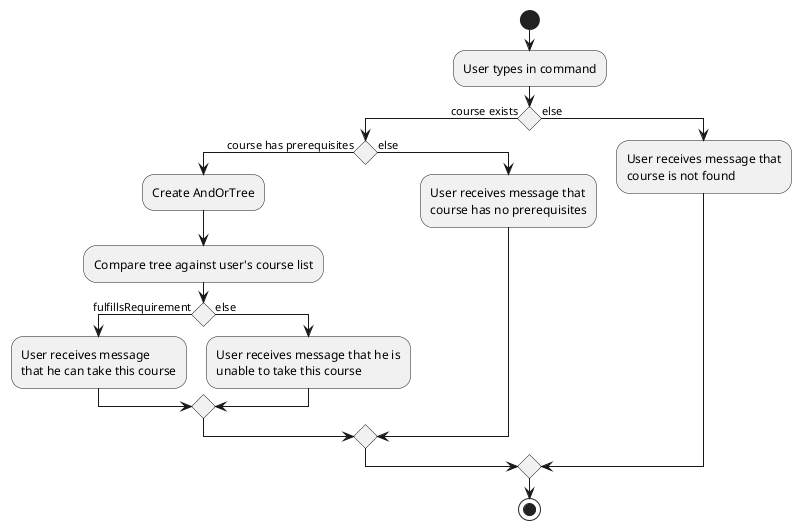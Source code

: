 @startuml

start
:User types in command;
if () then (course exists)
    if () then (course has prerequisites)
        :Create AndOrTree;
        :Compare tree against user's course list;
        if () then (fulfillsRequirement)
            :User receives message\nthat he can take this course;
        else (else)
            :User receives message that he is\nunable to take this course;
        endif
    else (else)
        :User receives message that\ncourse has no prerequisites;
    endif
else (else)
    :User receives message that\ncourse is not found;
endif
stop

@enduml
